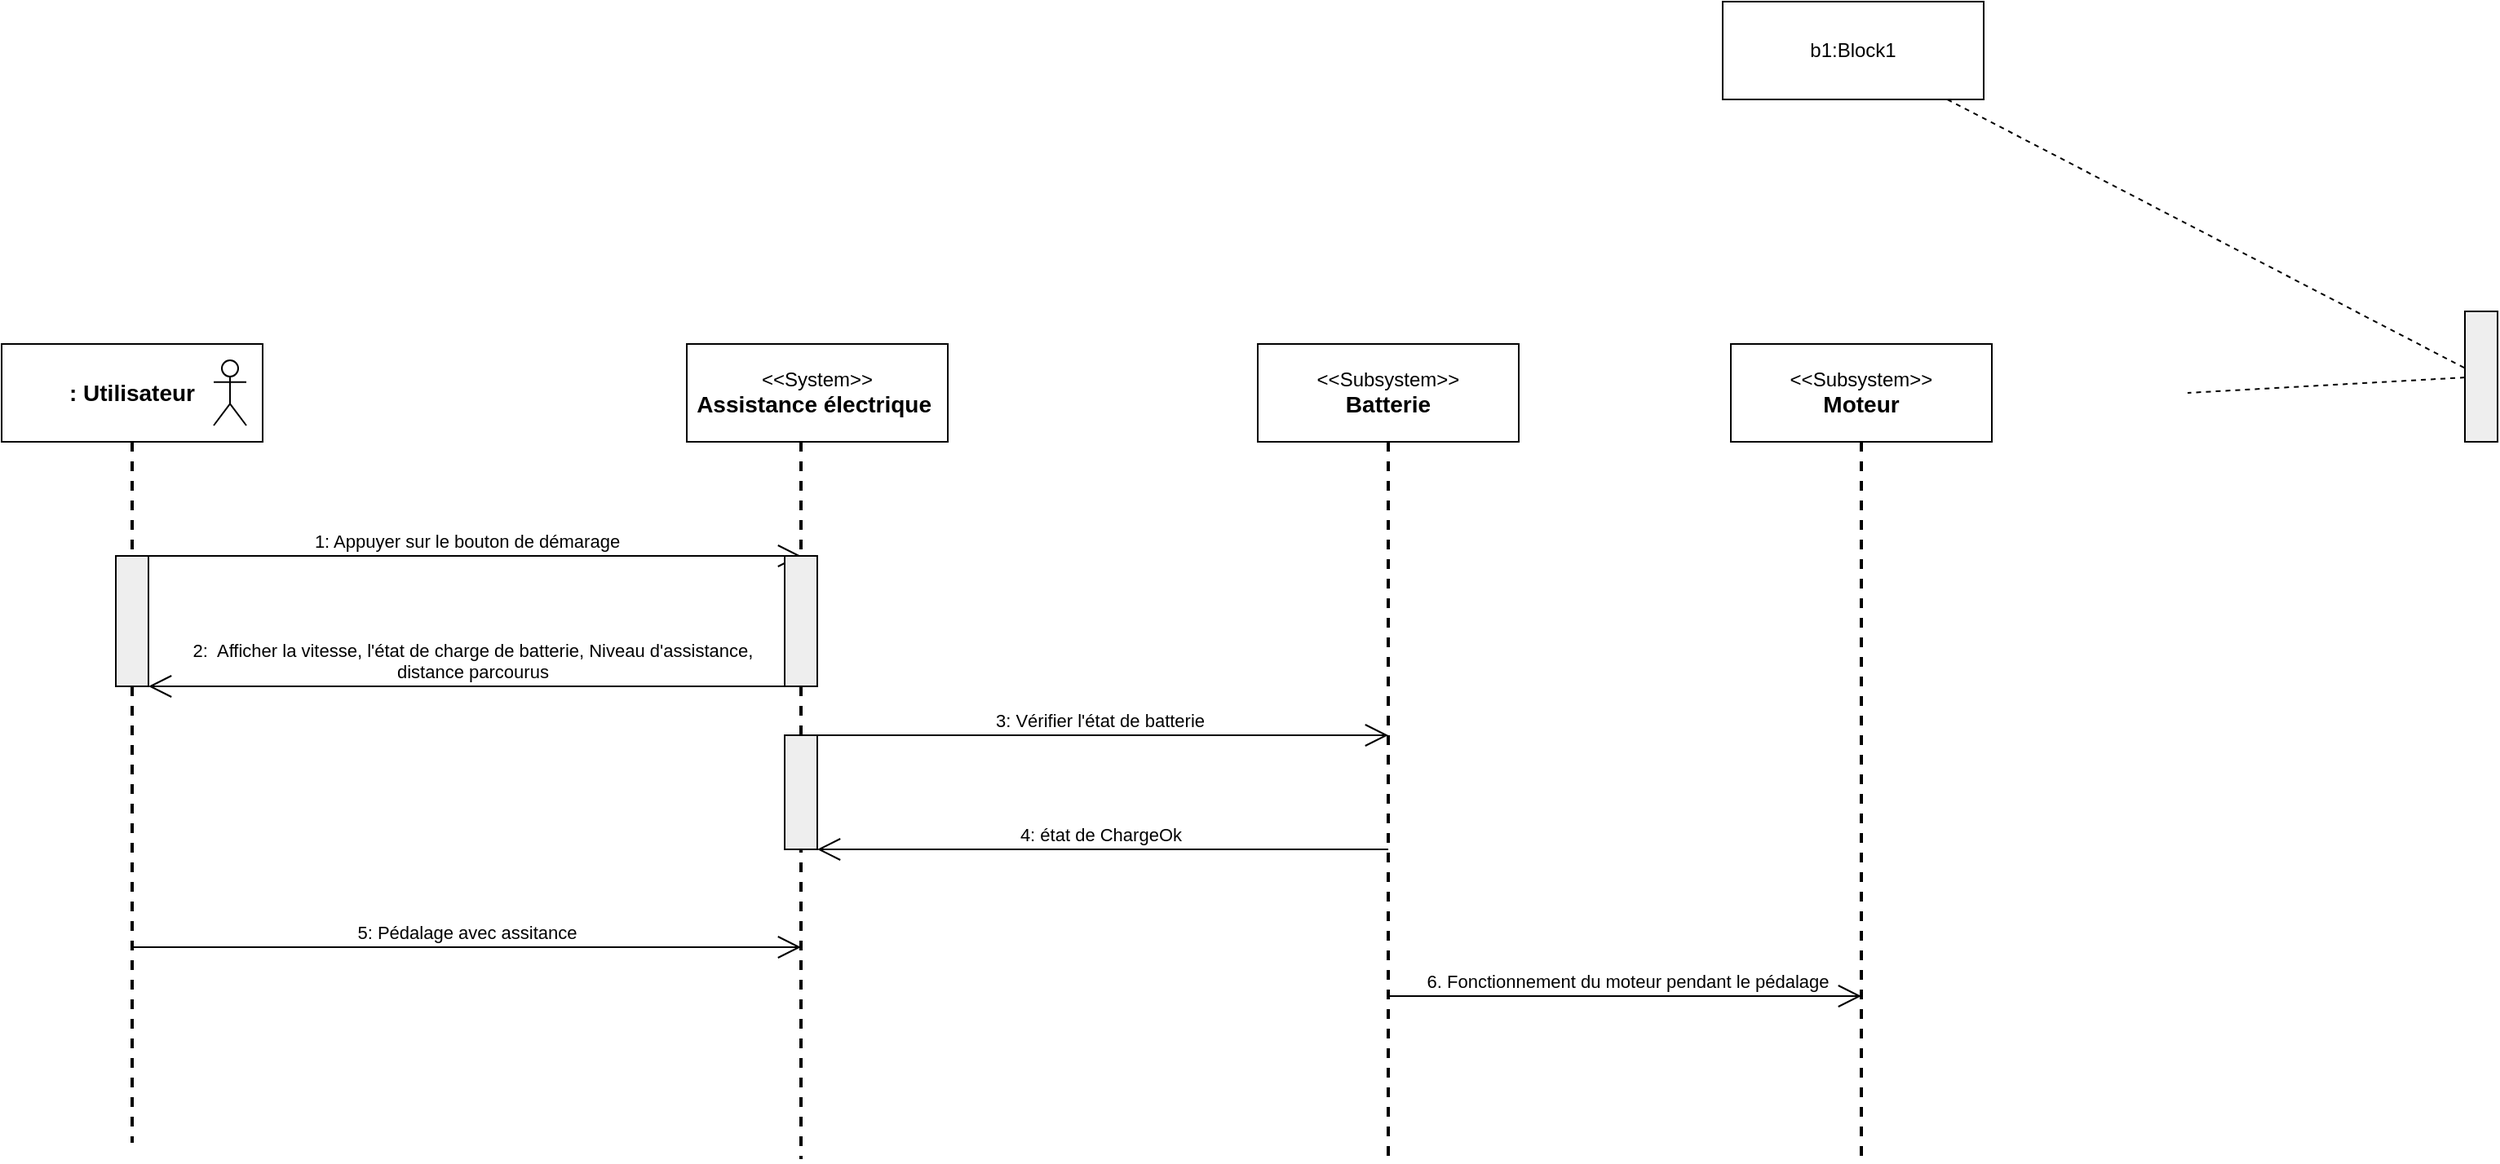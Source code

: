 <mxfile version="22.1.18" type="github">
  <diagram name="Page-1" id="OrSv6cPTH5LckUa_HxwH">
    <mxGraphModel dx="1444" dy="1802" grid="1" gridSize="10" guides="1" tooltips="1" connect="1" arrows="1" fold="1" page="1" pageScale="1" pageWidth="850" pageHeight="1100" math="0" shadow="0">
      <root>
        <mxCell id="0" />
        <mxCell id="1" parent="0" />
        <mxCell id="birgMrSsoCt3yu_jcz52-56" value="2:&amp;nbsp; Afficher la vitesse, l&#39;état de charge de batterie, Niveau d&#39;assistance,&amp;nbsp;&lt;br&gt;distance parcourus&amp;nbsp;" style="edgeStyle=none;html=1;endArrow=open;endSize=12;verticalAlign=bottom;rounded=0;entryX=1;entryY=1;entryDx=0;entryDy=0;" edge="1" parent="1" target="birgMrSsoCt3yu_jcz52-33">
          <mxGeometry width="160" relative="1" as="geometry">
            <mxPoint x="550" y="310" as="sourcePoint" />
            <mxPoint x="160" y="280" as="targetPoint" />
            <mxPoint as="offset" />
          </mxGeometry>
        </mxCell>
        <mxCell id="birgMrSsoCt3yu_jcz52-1" value="&lt;b&gt;&lt;font style=&quot;font-size: 14px;&quot;&gt;: Utilisateur&lt;/font&gt;&lt;/b&gt;" style="shape=rect;html=1;whiteSpace=wrap;align=center;" vertex="1" parent="1">
          <mxGeometry x="60" y="100" width="160" height="60" as="geometry" />
        </mxCell>
        <mxCell id="birgMrSsoCt3yu_jcz52-4" value="" style="edgeStyle=none;html=1;endArrow=none;align=center;verticalAlign=bottom;exitX=0.5;exitY=1;rounded=0;strokeWidth=2;dashed=1;" edge="1" parent="1" source="birgMrSsoCt3yu_jcz52-57">
          <mxGeometry x="1" relative="1" as="geometry">
            <mxPoint x="550" y="600" as="targetPoint" />
            <mxPoint x="555" y="160" as="sourcePoint" />
          </mxGeometry>
        </mxCell>
        <mxCell id="birgMrSsoCt3yu_jcz52-5" value="&amp;lt;&amp;lt;Subsystem&amp;gt;&amp;gt;&lt;br&gt;&lt;b&gt;&lt;font style=&quot;font-size: 14px;&quot;&gt;Moteur&lt;/font&gt;&lt;/b&gt;" style="shape=rect;html=1;whiteSpace=wrap;align=center;" vertex="1" parent="1">
          <mxGeometry x="1120" y="100" width="160" height="60" as="geometry" />
        </mxCell>
        <mxCell id="birgMrSsoCt3yu_jcz52-6" value="" style="edgeStyle=none;html=1;endArrow=none;align=center;verticalAlign=bottom;exitX=0.5;exitY=1;rounded=0;exitDx=0;exitDy=0;strokeWidth=2;dashed=1;" edge="1" parent="1">
          <mxGeometry x="1" relative="1" as="geometry">
            <mxPoint x="1200" y="600" as="targetPoint" />
            <mxPoint x="1200" y="160" as="sourcePoint" />
          </mxGeometry>
        </mxCell>
        <mxCell id="birgMrSsoCt3yu_jcz52-7" value="&amp;lt;&amp;lt;Subsystem&amp;gt;&amp;gt;&lt;br&gt;&lt;b&gt;&lt;font style=&quot;font-size: 14px;&quot;&gt;Batterie&lt;/font&gt;&lt;/b&gt;" style="shape=rect;html=1;whiteSpace=wrap;align=center;" vertex="1" parent="1">
          <mxGeometry x="830" y="100" width="160" height="60" as="geometry" />
        </mxCell>
        <mxCell id="birgMrSsoCt3yu_jcz52-8" value="" style="edgeStyle=none;html=1;endArrow=none;align=center;verticalAlign=bottom;exitX=0.5;exitY=1;rounded=0;strokeWidth=2;dashed=1;" edge="1" parent="1" source="birgMrSsoCt3yu_jcz52-7">
          <mxGeometry x="1" relative="1" as="geometry">
            <mxPoint x="910" y="600" as="targetPoint" />
          </mxGeometry>
        </mxCell>
        <mxCell id="birgMrSsoCt3yu_jcz52-29" value="b1:Block1" style="shape=rect;html=1;whiteSpace=wrap;align=center;" vertex="1" parent="1">
          <mxGeometry x="1115" y="-110" width="160" height="60" as="geometry" />
        </mxCell>
        <mxCell id="birgMrSsoCt3yu_jcz52-30" value="" style="shape=rect;html=1;fillColor=#eeeeee;" vertex="1" parent="1">
          <mxGeometry x="1570" y="80" width="20" height="80" as="geometry" />
        </mxCell>
        <mxCell id="birgMrSsoCt3yu_jcz52-31" value="" style="edgeStyle=none;html=1;dashed=1;endArrow=none;rounded=0;" edge="1" source="birgMrSsoCt3yu_jcz52-29" target="birgMrSsoCt3yu_jcz52-30" parent="1">
          <mxGeometry relative="1" as="geometry" />
        </mxCell>
        <mxCell id="birgMrSsoCt3yu_jcz52-32" value="" style="edgeStyle=none;html=1;dashed=1;endArrow=none;rounded=0;" edge="1" source="birgMrSsoCt3yu_jcz52-30" parent="1">
          <mxGeometry x="1" relative="1" as="geometry">
            <mxPoint x="1400" y="130" as="targetPoint" />
          </mxGeometry>
        </mxCell>
        <mxCell id="birgMrSsoCt3yu_jcz52-34" value="" style="edgeStyle=none;html=1;endArrow=none;align=center;verticalAlign=bottom;exitX=0.5;exitY=1;rounded=0;strokeWidth=2;dashed=1;" edge="1" parent="1" source="birgMrSsoCt3yu_jcz52-1" target="birgMrSsoCt3yu_jcz52-33">
          <mxGeometry x="1" relative="1" as="geometry">
            <mxPoint x="140" y="520" as="targetPoint" />
            <mxPoint x="140" y="160" as="sourcePoint" />
          </mxGeometry>
        </mxCell>
        <mxCell id="birgMrSsoCt3yu_jcz52-33" value="" style="shape=rect;html=1;fillColor=#eeeeee;" vertex="1" parent="1">
          <mxGeometry x="130" y="230" width="20" height="80" as="geometry" />
        </mxCell>
        <mxCell id="birgMrSsoCt3yu_jcz52-43" value="" style="shape=umlActor;html=1;verticalLabelPosition=bottom;verticalAlign=top;align=center;" vertex="1" parent="1">
          <mxGeometry x="190" y="110" width="20" height="40" as="geometry" />
        </mxCell>
        <mxCell id="birgMrSsoCt3yu_jcz52-47" value="&amp;lt;&amp;lt;System&amp;gt;&amp;gt;&lt;br&gt;&lt;b&gt;&lt;font style=&quot;font-size: 14px;&quot;&gt;Assistance électrique&amp;nbsp;&lt;/font&gt;&lt;/b&gt;" style="shape=rect;html=1;whiteSpace=wrap;align=center;" vertex="1" parent="1">
          <mxGeometry x="480" y="100" width="160" height="60" as="geometry" />
        </mxCell>
        <mxCell id="birgMrSsoCt3yu_jcz52-54" value="1: Appuyer sur le bouton de démarage" style="edgeStyle=none;html=1;endArrow=open;endSize=12;verticalAlign=bottom;rounded=0;" edge="1" parent="1">
          <mxGeometry width="160" relative="1" as="geometry">
            <mxPoint x="140" y="230" as="sourcePoint" />
            <mxPoint x="550" y="230" as="targetPoint" />
            <mxPoint as="offset" />
          </mxGeometry>
        </mxCell>
        <mxCell id="birgMrSsoCt3yu_jcz52-58" value="" style="edgeStyle=none;html=1;endArrow=none;align=center;verticalAlign=bottom;rounded=0;strokeWidth=2;dashed=1;" edge="1" parent="1" target="birgMrSsoCt3yu_jcz52-57">
          <mxGeometry x="1" relative="1" as="geometry">
            <mxPoint x="555" y="520" as="targetPoint" />
            <mxPoint x="550" y="160" as="sourcePoint" />
          </mxGeometry>
        </mxCell>
        <mxCell id="birgMrSsoCt3yu_jcz52-57" value="" style="shape=rect;html=1;fillColor=#eeeeee;" vertex="1" parent="1">
          <mxGeometry x="540" y="230" width="20" height="80" as="geometry" />
        </mxCell>
        <mxCell id="birgMrSsoCt3yu_jcz52-59" value="3: Vérifier l&#39;état de batterie" style="edgeStyle=none;html=1;endArrow=open;endSize=12;verticalAlign=bottom;rounded=0;exitX=0.75;exitY=0;exitDx=0;exitDy=0;" edge="1" parent="1" source="birgMrSsoCt3yu_jcz52-62">
          <mxGeometry width="160" relative="1" as="geometry">
            <mxPoint x="580" y="350" as="sourcePoint" />
            <mxPoint x="910" y="340" as="targetPoint" />
            <mxPoint as="offset" />
          </mxGeometry>
        </mxCell>
        <mxCell id="birgMrSsoCt3yu_jcz52-60" value="4: état de ChargeOk&amp;nbsp;" style="edgeStyle=none;html=1;endArrow=open;endSize=12;verticalAlign=bottom;rounded=0;entryX=1;entryY=1;entryDx=0;entryDy=0;" edge="1" parent="1" target="birgMrSsoCt3yu_jcz52-62">
          <mxGeometry width="160" relative="1" as="geometry">
            <mxPoint x="910" y="410" as="sourcePoint" />
            <mxPoint x="590" y="394" as="targetPoint" />
            <mxPoint as="offset" />
          </mxGeometry>
        </mxCell>
        <mxCell id="birgMrSsoCt3yu_jcz52-62" value="" style="shape=rect;html=1;fillColor=#eeeeee;" vertex="1" parent="1">
          <mxGeometry x="540" y="340" width="20" height="70" as="geometry" />
        </mxCell>
        <mxCell id="birgMrSsoCt3yu_jcz52-65" value="" style="edgeStyle=none;html=1;endArrow=none;align=center;verticalAlign=bottom;exitX=0.5;exitY=1;rounded=0;strokeWidth=2;dashed=1;" edge="1" parent="1" source="birgMrSsoCt3yu_jcz52-33">
          <mxGeometry x="1" relative="1" as="geometry">
            <mxPoint x="140" y="590" as="targetPoint" />
            <mxPoint x="140" y="310" as="sourcePoint" />
          </mxGeometry>
        </mxCell>
        <mxCell id="birgMrSsoCt3yu_jcz52-66" value="5: Pédalage avec assitance" style="edgeStyle=none;html=1;endArrow=open;endSize=12;verticalAlign=bottom;rounded=0;" edge="1" parent="1">
          <mxGeometry width="160" relative="1" as="geometry">
            <mxPoint x="140" y="470" as="sourcePoint" />
            <mxPoint x="550" y="470" as="targetPoint" />
            <mxPoint as="offset" />
          </mxGeometry>
        </mxCell>
        <mxCell id="birgMrSsoCt3yu_jcz52-68" value="&amp;nbsp;6. Fonctionnement du moteur pendant le pédalage" style="edgeStyle=none;html=1;endArrow=open;endSize=12;verticalAlign=bottom;rounded=0;" edge="1" parent="1">
          <mxGeometry width="160" relative="1" as="geometry">
            <mxPoint x="910" y="500" as="sourcePoint" />
            <mxPoint x="1200" y="500" as="targetPoint" />
            <mxPoint as="offset" />
          </mxGeometry>
        </mxCell>
      </root>
    </mxGraphModel>
  </diagram>
</mxfile>
